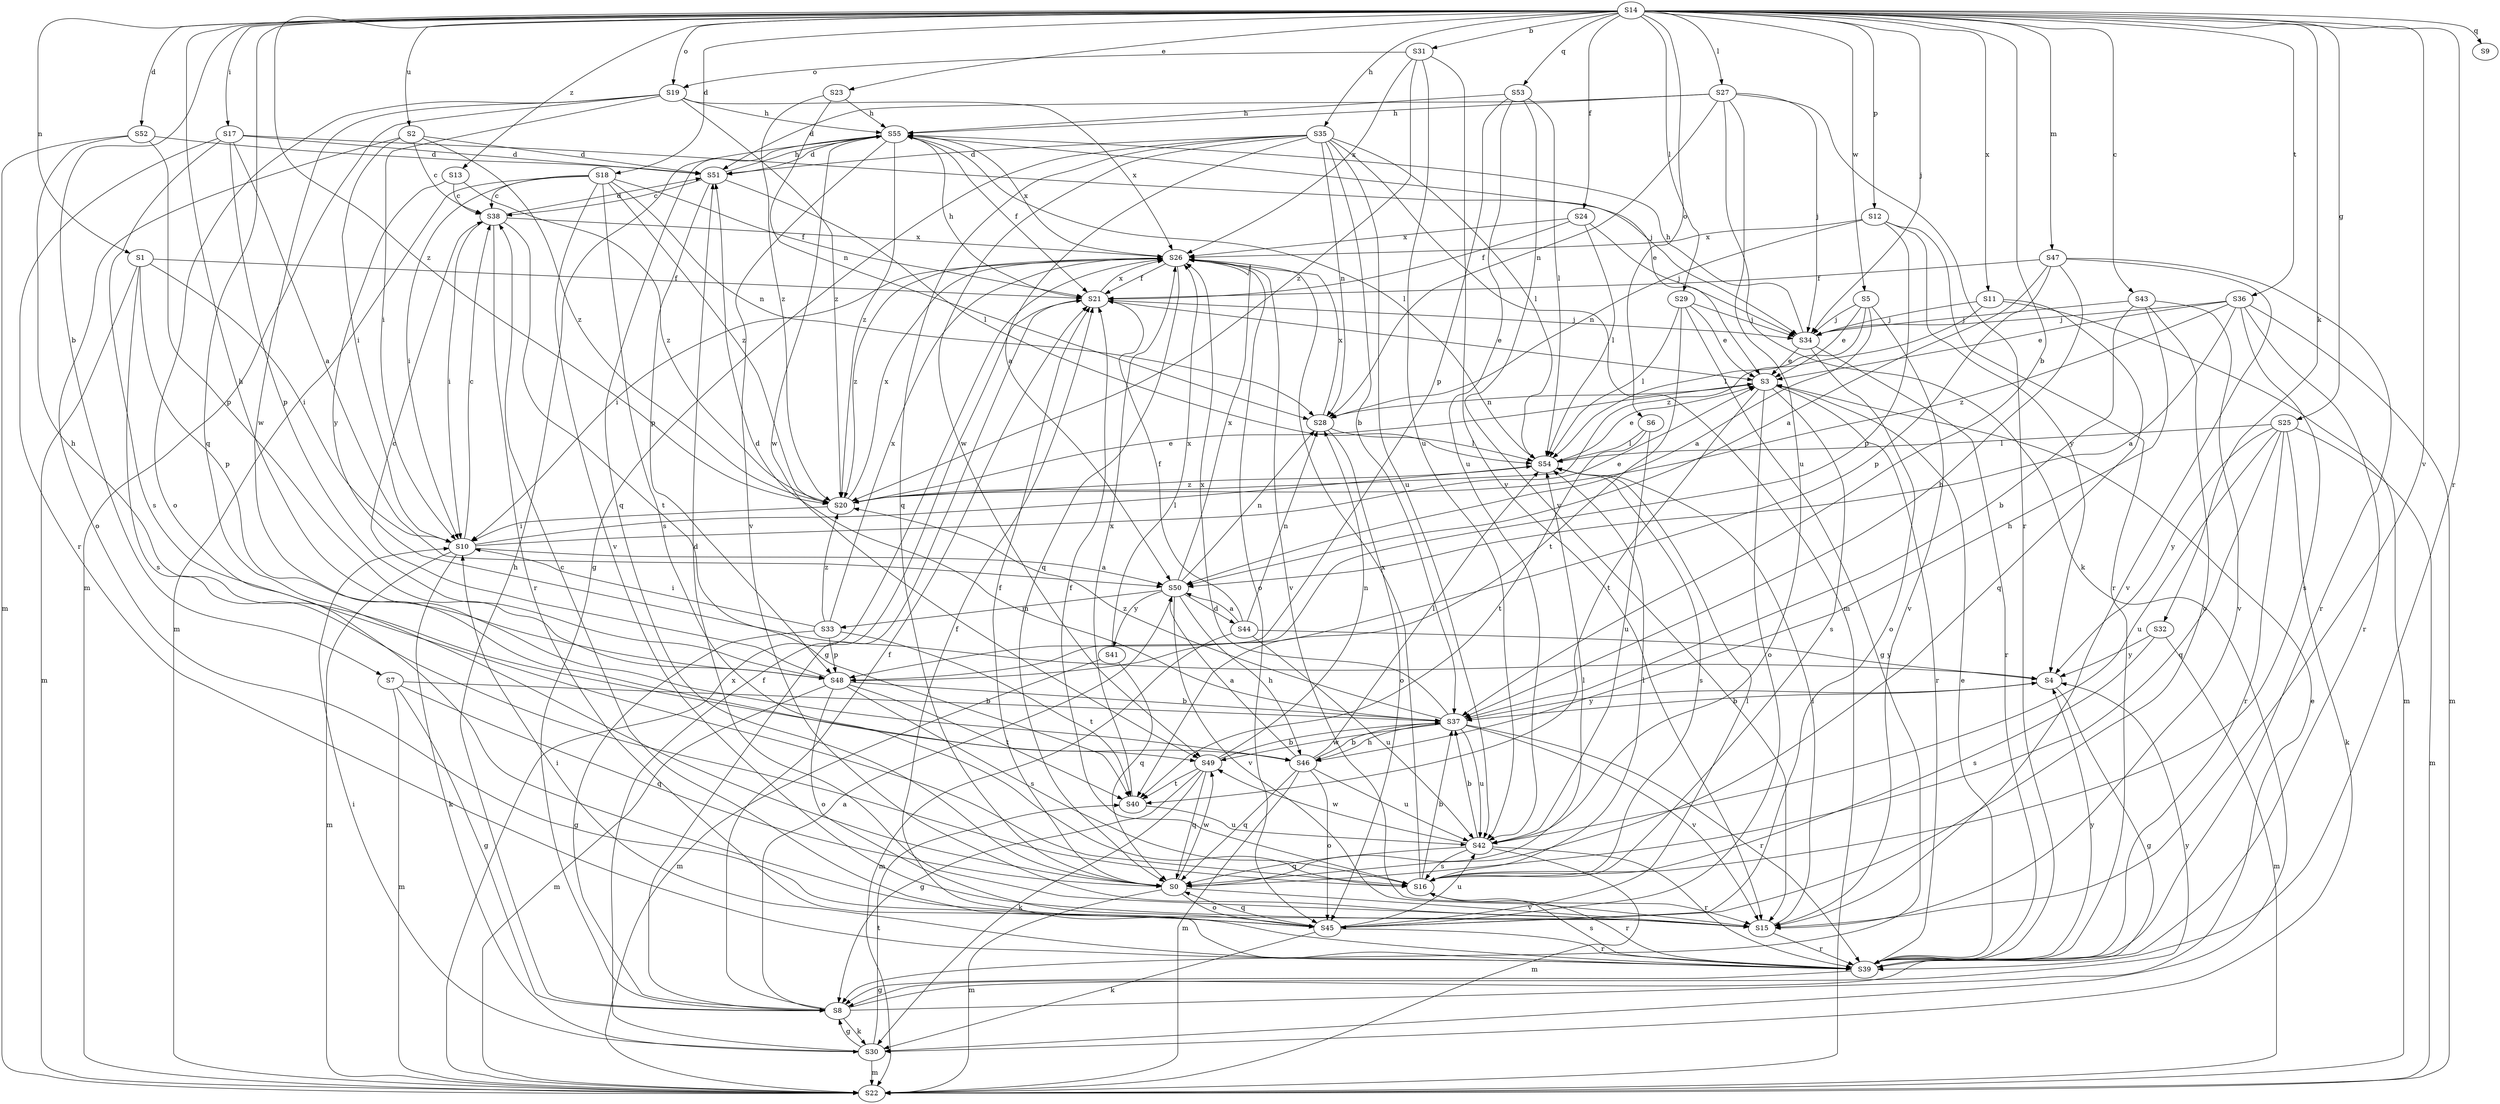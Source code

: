 strict digraph  {
S14;
S50;
S31;
S7;
S37;
S43;
S38;
S18;
S52;
S44;
S51;
S23;
S3;
S24;
S21;
S25;
S8;
S35;
S46;
S55;
S17;
S10;
S34;
S32;
S30;
S29;
S27;
S54;
S47;
S33;
S22;
S1;
S28;
S6;
S19;
S45;
S12;
S48;
S53;
S9;
S0;
S39;
S16;
S36;
S40;
S2;
S42;
S15;
S5;
S49;
S11;
S26;
S41;
S4;
S13;
S20;
S14 -> S31  [label=b];
S14 -> S7  [label=b];
S14 -> S37  [label=b];
S14 -> S43  [label=c];
S14 -> S18  [label=d];
S14 -> S52  [label=d];
S14 -> S23  [label=e];
S14 -> S24  [label=f];
S14 -> S25  [label=g];
S14 -> S35  [label=h];
S14 -> S46  [label=h];
S14 -> S17  [label=i];
S14 -> S34  [label=j];
S14 -> S32  [label=k];
S14 -> S29  [label=l];
S14 -> S27  [label=l];
S14 -> S47  [label=m];
S14 -> S1  [label=n];
S14 -> S6  [label=o];
S14 -> S19  [label=o];
S14 -> S12  [label=p];
S14 -> S53  [label=q];
S14 -> S9  [label=q];
S14 -> S0  [label=q];
S14 -> S39  [label=r];
S14 -> S36  [label=t];
S14 -> S2  [label=u];
S14 -> S15  [label=v];
S14 -> S5  [label=w];
S14 -> S11  [label=x];
S14 -> S13  [label=z];
S14 -> S20  [label=z];
S50 -> S44  [label=d];
S50 -> S46  [label=h];
S50 -> S33  [label=m];
S50 -> S28  [label=n];
S50 -> S15  [label=v];
S50 -> S26  [label=x];
S50 -> S41  [label=y];
S31 -> S19  [label=o];
S31 -> S42  [label=u];
S31 -> S15  [label=v];
S31 -> S26  [label=x];
S31 -> S20  [label=z];
S7 -> S37  [label=b];
S7 -> S8  [label=g];
S7 -> S22  [label=m];
S7 -> S0  [label=q];
S37 -> S51  [label=d];
S37 -> S46  [label=h];
S37 -> S39  [label=r];
S37 -> S42  [label=u];
S37 -> S15  [label=v];
S37 -> S49  [label=w];
S37 -> S26  [label=x];
S37 -> S4  [label=y];
S37 -> S20  [label=z];
S43 -> S37  [label=b];
S43 -> S46  [label=h];
S43 -> S34  [label=j];
S43 -> S45  [label=o];
S43 -> S15  [label=v];
S38 -> S51  [label=d];
S38 -> S10  [label=i];
S38 -> S39  [label=r];
S38 -> S40  [label=t];
S38 -> S26  [label=x];
S18 -> S38  [label=c];
S18 -> S21  [label=f];
S18 -> S10  [label=i];
S18 -> S22  [label=m];
S18 -> S28  [label=n];
S18 -> S16  [label=s];
S18 -> S15  [label=v];
S18 -> S20  [label=z];
S52 -> S51  [label=d];
S52 -> S46  [label=h];
S52 -> S22  [label=m];
S52 -> S48  [label=p];
S44 -> S50  [label=a];
S44 -> S21  [label=f];
S44 -> S22  [label=m];
S44 -> S28  [label=n];
S44 -> S42  [label=u];
S44 -> S4  [label=y];
S51 -> S38  [label=c];
S51 -> S55  [label=h];
S51 -> S54  [label=l];
S51 -> S48  [label=p];
S23 -> S55  [label=h];
S23 -> S28  [label=n];
S23 -> S20  [label=z];
S3 -> S28  [label=n];
S3 -> S45  [label=o];
S3 -> S39  [label=r];
S3 -> S16  [label=s];
S3 -> S40  [label=t];
S24 -> S21  [label=f];
S24 -> S34  [label=j];
S24 -> S54  [label=l];
S24 -> S26  [label=x];
S21 -> S3  [label=e];
S21 -> S8  [label=g];
S21 -> S55  [label=h];
S21 -> S34  [label=j];
S21 -> S26  [label=x];
S25 -> S30  [label=k];
S25 -> S54  [label=l];
S25 -> S22  [label=m];
S25 -> S0  [label=q];
S25 -> S39  [label=r];
S25 -> S42  [label=u];
S25 -> S4  [label=y];
S8 -> S50  [label=a];
S8 -> S3  [label=e];
S8 -> S21  [label=f];
S8 -> S55  [label=h];
S8 -> S30  [label=k];
S8 -> S4  [label=y];
S35 -> S50  [label=a];
S35 -> S37  [label=b];
S35 -> S51  [label=d];
S35 -> S8  [label=g];
S35 -> S54  [label=l];
S35 -> S22  [label=m];
S35 -> S28  [label=n];
S35 -> S0  [label=q];
S35 -> S42  [label=u];
S35 -> S49  [label=w];
S46 -> S50  [label=a];
S46 -> S37  [label=b];
S46 -> S54  [label=l];
S46 -> S22  [label=m];
S46 -> S45  [label=o];
S46 -> S0  [label=q];
S46 -> S42  [label=u];
S55 -> S51  [label=d];
S55 -> S3  [label=e];
S55 -> S21  [label=f];
S55 -> S54  [label=l];
S55 -> S0  [label=q];
S55 -> S15  [label=v];
S55 -> S49  [label=w];
S55 -> S26  [label=x];
S55 -> S20  [label=z];
S17 -> S50  [label=a];
S17 -> S51  [label=d];
S17 -> S34  [label=j];
S17 -> S48  [label=p];
S17 -> S39  [label=r];
S17 -> S16  [label=s];
S10 -> S50  [label=a];
S10 -> S38  [label=c];
S10 -> S3  [label=e];
S10 -> S30  [label=k];
S10 -> S54  [label=l];
S10 -> S22  [label=m];
S34 -> S3  [label=e];
S34 -> S55  [label=h];
S34 -> S45  [label=o];
S34 -> S39  [label=r];
S32 -> S22  [label=m];
S32 -> S16  [label=s];
S32 -> S4  [label=y];
S30 -> S21  [label=f];
S30 -> S8  [label=g];
S30 -> S10  [label=i];
S30 -> S22  [label=m];
S30 -> S40  [label=t];
S29 -> S3  [label=e];
S29 -> S8  [label=g];
S29 -> S34  [label=j];
S29 -> S54  [label=l];
S29 -> S40  [label=t];
S27 -> S51  [label=d];
S27 -> S55  [label=h];
S27 -> S34  [label=j];
S27 -> S30  [label=k];
S27 -> S28  [label=n];
S27 -> S39  [label=r];
S27 -> S42  [label=u];
S54 -> S3  [label=e];
S54 -> S16  [label=s];
S54 -> S20  [label=z];
S47 -> S50  [label=a];
S47 -> S37  [label=b];
S47 -> S21  [label=f];
S47 -> S48  [label=p];
S47 -> S39  [label=r];
S47 -> S15  [label=v];
S33 -> S8  [label=g];
S33 -> S10  [label=i];
S33 -> S48  [label=p];
S33 -> S40  [label=t];
S33 -> S26  [label=x];
S33 -> S20  [label=z];
S22 -> S26  [label=x];
S1 -> S21  [label=f];
S1 -> S10  [label=i];
S1 -> S22  [label=m];
S1 -> S48  [label=p];
S1 -> S16  [label=s];
S28 -> S54  [label=l];
S28 -> S45  [label=o];
S28 -> S26  [label=x];
S6 -> S54  [label=l];
S6 -> S40  [label=t];
S6 -> S42  [label=u];
S19 -> S55  [label=h];
S19 -> S10  [label=i];
S19 -> S22  [label=m];
S19 -> S45  [label=o];
S19 -> S49  [label=w];
S19 -> S26  [label=x];
S19 -> S20  [label=z];
S45 -> S30  [label=k];
S45 -> S54  [label=l];
S45 -> S0  [label=q];
S45 -> S39  [label=r];
S45 -> S42  [label=u];
S12 -> S28  [label=n];
S12 -> S48  [label=p];
S12 -> S39  [label=r];
S12 -> S26  [label=x];
S12 -> S4  [label=y];
S48 -> S37  [label=b];
S48 -> S38  [label=c];
S48 -> S22  [label=m];
S48 -> S45  [label=o];
S48 -> S16  [label=s];
S48 -> S40  [label=t];
S53 -> S55  [label=h];
S53 -> S54  [label=l];
S53 -> S48  [label=p];
S53 -> S42  [label=u];
S53 -> S15  [label=v];
S0 -> S21  [label=f];
S0 -> S54  [label=l];
S0 -> S22  [label=m];
S0 -> S45  [label=o];
S0 -> S15  [label=v];
S0 -> S49  [label=w];
S39 -> S3  [label=e];
S39 -> S21  [label=f];
S39 -> S8  [label=g];
S39 -> S10  [label=i];
S39 -> S16  [label=s];
S39 -> S4  [label=y];
S16 -> S37  [label=b];
S16 -> S21  [label=f];
S16 -> S54  [label=l];
S16 -> S39  [label=r];
S16 -> S26  [label=x];
S36 -> S50  [label=a];
S36 -> S3  [label=e];
S36 -> S34  [label=j];
S36 -> S22  [label=m];
S36 -> S39  [label=r];
S36 -> S16  [label=s];
S36 -> S20  [label=z];
S40 -> S42  [label=u];
S40 -> S26  [label=x];
S2 -> S38  [label=c];
S2 -> S51  [label=d];
S2 -> S10  [label=i];
S2 -> S45  [label=o];
S2 -> S20  [label=z];
S42 -> S37  [label=b];
S42 -> S22  [label=m];
S42 -> S0  [label=q];
S42 -> S39  [label=r];
S42 -> S16  [label=s];
S42 -> S49  [label=w];
S15 -> S38  [label=c];
S15 -> S51  [label=d];
S15 -> S54  [label=l];
S15 -> S39  [label=r];
S5 -> S50  [label=a];
S5 -> S3  [label=e];
S5 -> S34  [label=j];
S5 -> S54  [label=l];
S5 -> S15  [label=v];
S49 -> S37  [label=b];
S49 -> S8  [label=g];
S49 -> S30  [label=k];
S49 -> S28  [label=n];
S49 -> S0  [label=q];
S49 -> S40  [label=t];
S11 -> S34  [label=j];
S11 -> S22  [label=m];
S11 -> S0  [label=q];
S11 -> S20  [label=z];
S26 -> S21  [label=f];
S26 -> S10  [label=i];
S26 -> S45  [label=o];
S26 -> S0  [label=q];
S26 -> S15  [label=v];
S26 -> S20  [label=z];
S41 -> S22  [label=m];
S41 -> S0  [label=q];
S41 -> S26  [label=x];
S4 -> S37  [label=b];
S4 -> S8  [label=g];
S13 -> S38  [label=c];
S13 -> S4  [label=y];
S13 -> S20  [label=z];
S20 -> S3  [label=e];
S20 -> S10  [label=i];
S20 -> S26  [label=x];
}
